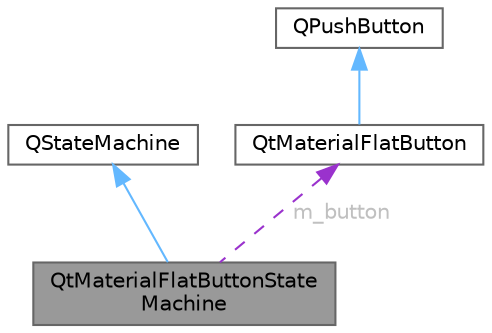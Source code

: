 digraph "QtMaterialFlatButtonStateMachine"
{
 // LATEX_PDF_SIZE
  bgcolor="transparent";
  edge [fontname=Helvetica,fontsize=10,labelfontname=Helvetica,labelfontsize=10];
  node [fontname=Helvetica,fontsize=10,shape=box,height=0.2,width=0.4];
  Node1 [id="Node000001",label="QtMaterialFlatButtonState\lMachine",height=0.2,width=0.4,color="gray40", fillcolor="grey60", style="filled", fontcolor="black",tooltip="扁平按钮状态机类，管理按钮的交互状态（悬停、焦点、按下、选中）"];
  Node2 -> Node1 [id="edge1_Node000001_Node000002",dir="back",color="steelblue1",style="solid",tooltip=" "];
  Node2 [id="Node000002",label="QStateMachine",height=0.2,width=0.4,color="gray40", fillcolor="white", style="filled",tooltip=" "];
  Node3 -> Node1 [id="edge2_Node000001_Node000003",dir="back",color="darkorchid3",style="dashed",tooltip=" ",label=" m_button",fontcolor="grey" ];
  Node3 [id="Node000003",label="QtMaterialFlatButton",height=0.2,width=0.4,color="gray40", fillcolor="white", style="filled",URL="$class_qt_material_flat_button.html",tooltip="扁平按钮类，继承自 QPushButton，支持 Material Design 风格"];
  Node4 -> Node3 [id="edge3_Node000003_Node000004",dir="back",color="steelblue1",style="solid",tooltip=" "];
  Node4 [id="Node000004",label="QPushButton",height=0.2,width=0.4,color="gray40", fillcolor="white", style="filled",tooltip=" "];
}
